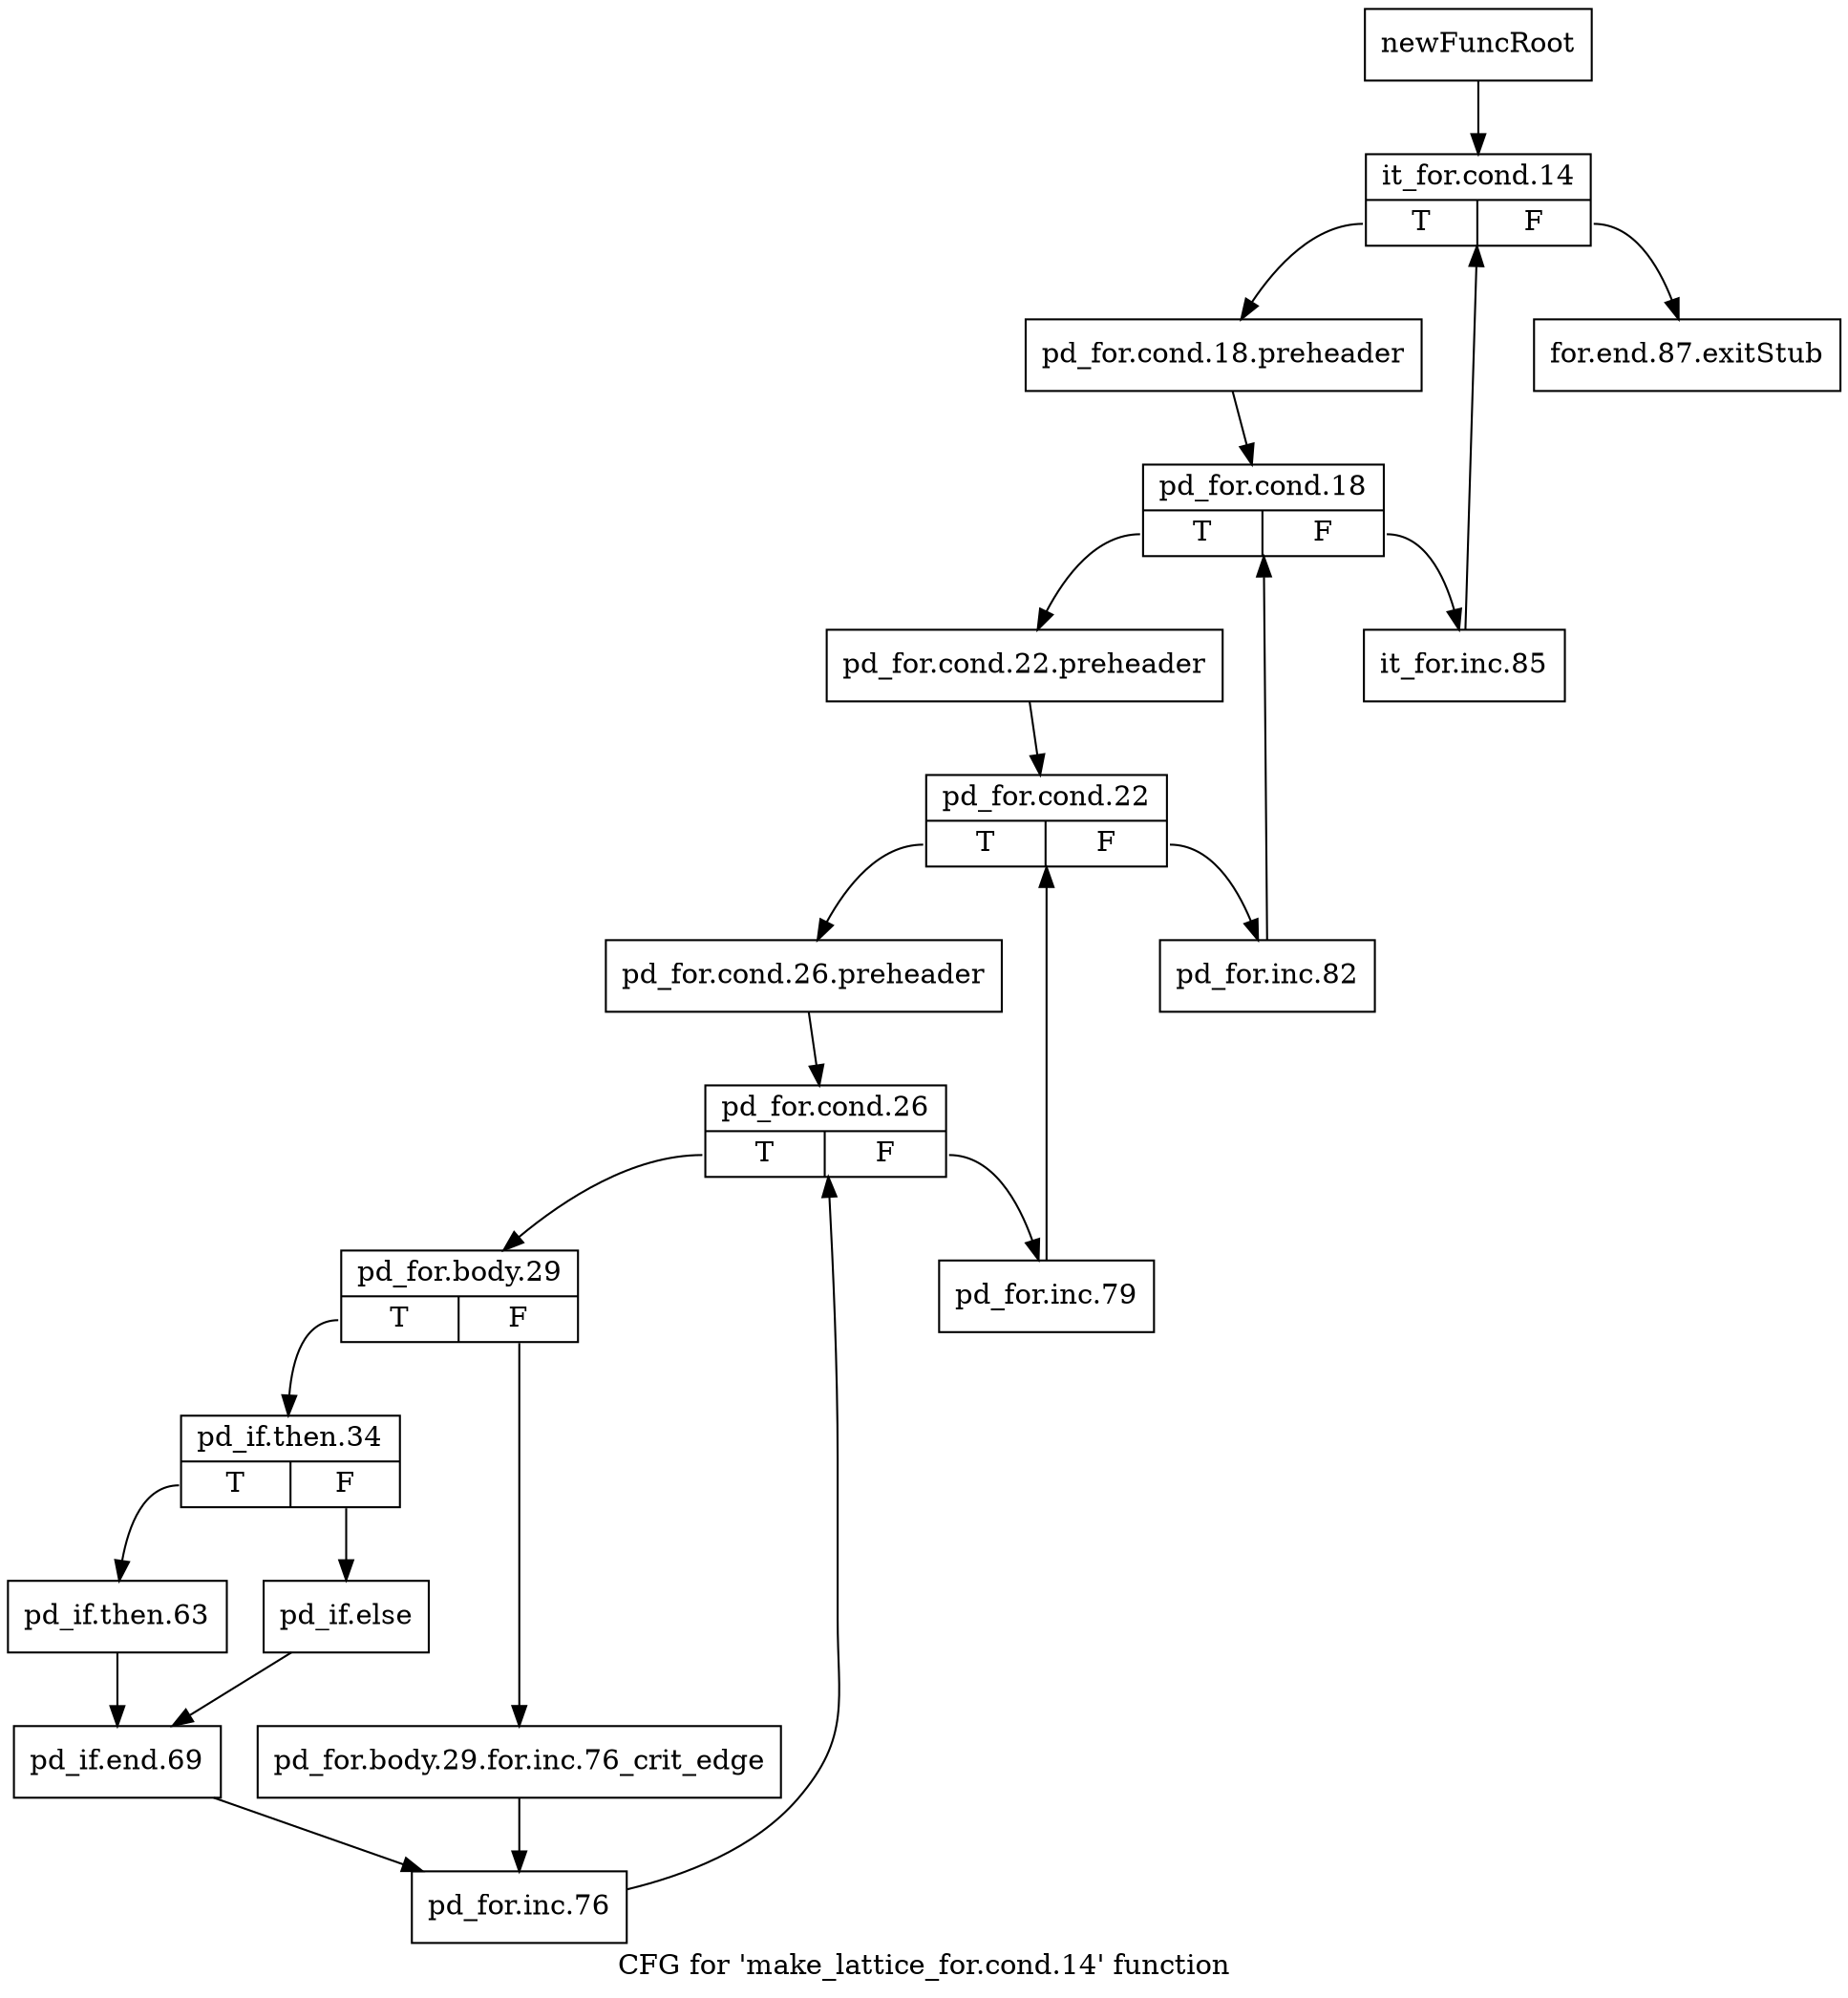 digraph "CFG for 'make_lattice_for.cond.14' function" {
	label="CFG for 'make_lattice_for.cond.14' function";

	Node0x1a01630 [shape=record,label="{newFuncRoot}"];
	Node0x1a01630 -> Node0x1a016d0;
	Node0x1a01680 [shape=record,label="{for.end.87.exitStub}"];
	Node0x1a016d0 [shape=record,label="{it_for.cond.14|{<s0>T|<s1>F}}"];
	Node0x1a016d0:s0 -> Node0x1a01720;
	Node0x1a016d0:s1 -> Node0x1a01680;
	Node0x1a01720 [shape=record,label="{pd_for.cond.18.preheader}"];
	Node0x1a01720 -> Node0x1a01770;
	Node0x1a01770 [shape=record,label="{pd_for.cond.18|{<s0>T|<s1>F}}"];
	Node0x1a01770:s0 -> Node0x1a02070;
	Node0x1a01770:s1 -> Node0x1a02020;
	Node0x1a02020 [shape=record,label="{it_for.inc.85}"];
	Node0x1a02020 -> Node0x1a016d0;
	Node0x1a02070 [shape=record,label="{pd_for.cond.22.preheader}"];
	Node0x1a02070 -> Node0x1a020c0;
	Node0x1a020c0 [shape=record,label="{pd_for.cond.22|{<s0>T|<s1>F}}"];
	Node0x1a020c0:s0 -> Node0x1a02160;
	Node0x1a020c0:s1 -> Node0x1a02110;
	Node0x1a02110 [shape=record,label="{pd_for.inc.82}"];
	Node0x1a02110 -> Node0x1a01770;
	Node0x1a02160 [shape=record,label="{pd_for.cond.26.preheader}"];
	Node0x1a02160 -> Node0x1a021b0;
	Node0x1a021b0 [shape=record,label="{pd_for.cond.26|{<s0>T|<s1>F}}"];
	Node0x1a021b0:s0 -> Node0x1a02250;
	Node0x1a021b0:s1 -> Node0x1a02200;
	Node0x1a02200 [shape=record,label="{pd_for.inc.79}"];
	Node0x1a02200 -> Node0x1a020c0;
	Node0x1a02250 [shape=record,label="{pd_for.body.29|{<s0>T|<s1>F}}"];
	Node0x1a02250:s0 -> Node0x1a022f0;
	Node0x1a02250:s1 -> Node0x1a022a0;
	Node0x1a022a0 [shape=record,label="{pd_for.body.29.for.inc.76_crit_edge}"];
	Node0x1a022a0 -> Node0x1a02430;
	Node0x1a022f0 [shape=record,label="{pd_if.then.34|{<s0>T|<s1>F}}"];
	Node0x1a022f0:s0 -> Node0x1a02390;
	Node0x1a022f0:s1 -> Node0x1a02340;
	Node0x1a02340 [shape=record,label="{pd_if.else}"];
	Node0x1a02340 -> Node0x1a023e0;
	Node0x1a02390 [shape=record,label="{pd_if.then.63}"];
	Node0x1a02390 -> Node0x1a023e0;
	Node0x1a023e0 [shape=record,label="{pd_if.end.69}"];
	Node0x1a023e0 -> Node0x1a02430;
	Node0x1a02430 [shape=record,label="{pd_for.inc.76}"];
	Node0x1a02430 -> Node0x1a021b0;
}
